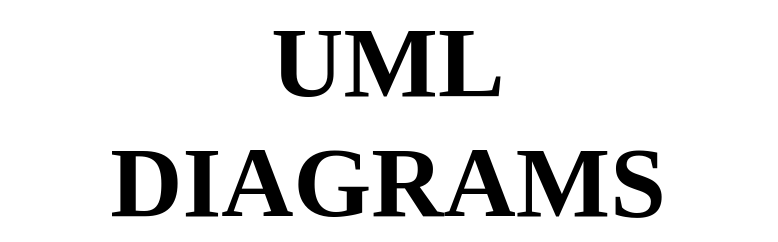 <mxfile version="20.8.13" type="github">
  <diagram name="Pagina-1" id="pdfQJMy3Ka2rliBtfhJK">
    <mxGraphModel dx="1434" dy="774" grid="0" gridSize="10" guides="1" tooltips="1" connect="1" arrows="1" fold="1" page="1" pageScale="1" pageWidth="1169" pageHeight="827" math="0" shadow="0">
      <root>
        <mxCell id="0" />
        <mxCell id="1" parent="0" />
        <mxCell id="GxZ5QDoaezFUHM0U7kV0-1" value="UML DIAGRAMS" style="text;html=1;strokeColor=none;fillColor=none;align=center;verticalAlign=middle;whiteSpace=wrap;rounded=0;fontSize=50;fontFamily=JetBrains Mono;fontSource=https%3A%2F%2Ffonts.googleapis.com%2Fcss%3Ffamily%3DJetBrains%2BMono;fontStyle=1" vertex="1" parent="1">
          <mxGeometry x="203" y="291" width="388" height="30" as="geometry" />
        </mxCell>
      </root>
    </mxGraphModel>
  </diagram>
</mxfile>
